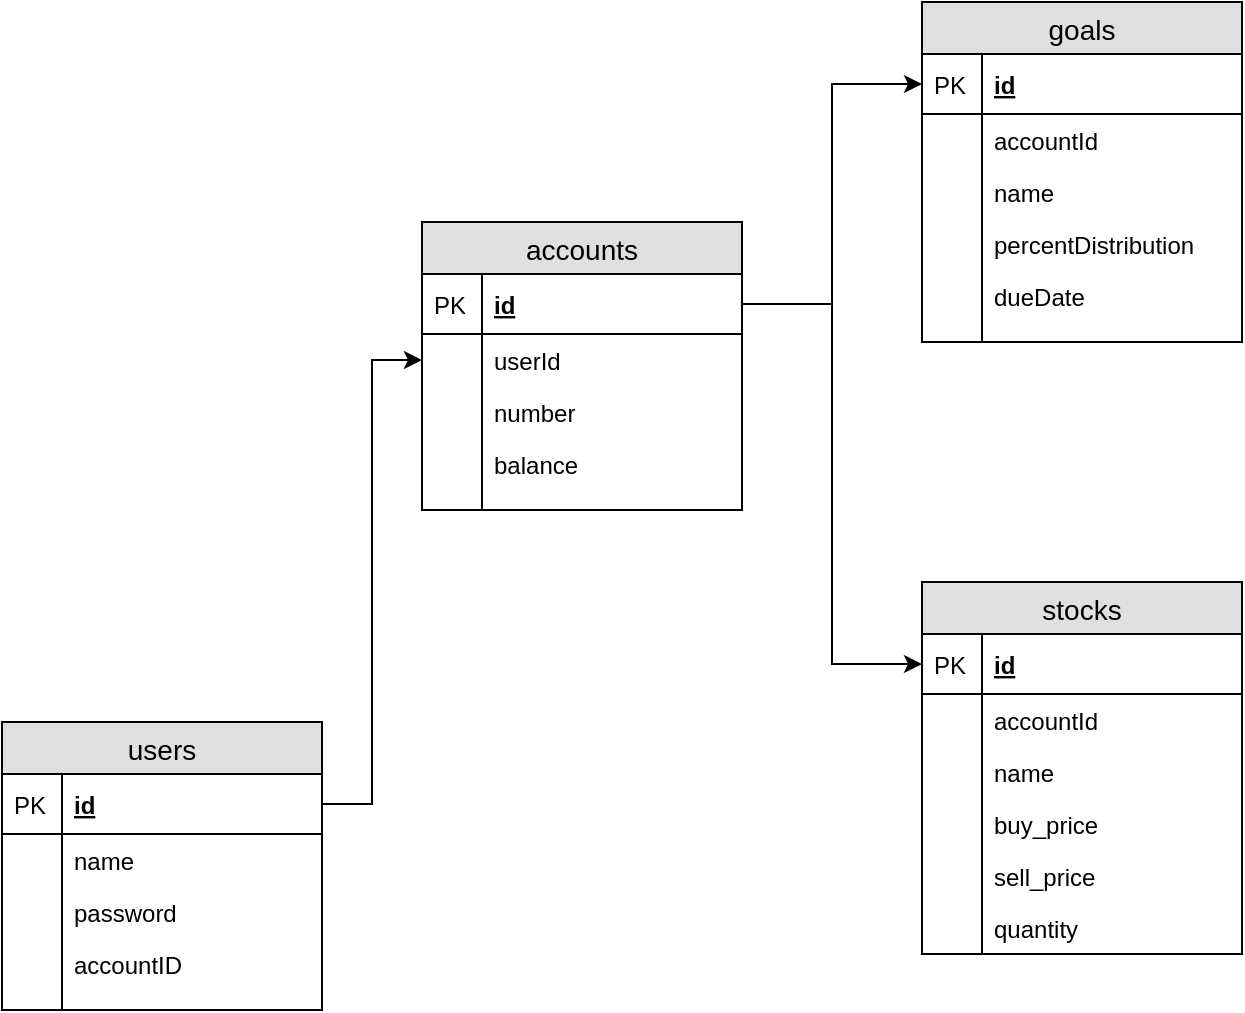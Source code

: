 <mxfile version="12.9.3" type="device"><diagram id="yF9kXyyIe5-aXtvxgHTv" name="Page-1"><mxGraphModel dx="1422" dy="769" grid="1" gridSize="10" guides="1" tooltips="1" connect="1" arrows="1" fold="1" page="1" pageScale="1" pageWidth="827" pageHeight="1169" math="0" shadow="0"><root><mxCell id="0"/><mxCell id="1" parent="0"/><mxCell id="25bgjM-dDs6NIcq7UYfF-1" value="users" style="swimlane;fontStyle=0;childLayout=stackLayout;horizontal=1;startSize=26;fillColor=#e0e0e0;horizontalStack=0;resizeParent=1;resizeParentMax=0;resizeLast=0;collapsible=1;marginBottom=0;swimlaneFillColor=#ffffff;align=center;fontSize=14;" parent="1" vertex="1"><mxGeometry x="70" y="430" width="160" height="144" as="geometry"/></mxCell><mxCell id="25bgjM-dDs6NIcq7UYfF-2" value="id" style="shape=partialRectangle;top=0;left=0;right=0;bottom=1;align=left;verticalAlign=middle;fillColor=none;spacingLeft=34;spacingRight=4;overflow=hidden;rotatable=0;points=[[0,0.5],[1,0.5]];portConstraint=eastwest;dropTarget=0;fontStyle=5;fontSize=12;" parent="25bgjM-dDs6NIcq7UYfF-1" vertex="1"><mxGeometry y="26" width="160" height="30" as="geometry"/></mxCell><mxCell id="25bgjM-dDs6NIcq7UYfF-3" value="PK" style="shape=partialRectangle;top=0;left=0;bottom=0;fillColor=none;align=left;verticalAlign=middle;spacingLeft=4;spacingRight=4;overflow=hidden;rotatable=0;points=[];portConstraint=eastwest;part=1;fontSize=12;" parent="25bgjM-dDs6NIcq7UYfF-2" vertex="1" connectable="0"><mxGeometry width="30" height="30" as="geometry"/></mxCell><mxCell id="25bgjM-dDs6NIcq7UYfF-4" value="name" style="shape=partialRectangle;top=0;left=0;right=0;bottom=0;align=left;verticalAlign=top;fillColor=none;spacingLeft=34;spacingRight=4;overflow=hidden;rotatable=0;points=[[0,0.5],[1,0.5]];portConstraint=eastwest;dropTarget=0;fontSize=12;" parent="25bgjM-dDs6NIcq7UYfF-1" vertex="1"><mxGeometry y="56" width="160" height="26" as="geometry"/></mxCell><mxCell id="25bgjM-dDs6NIcq7UYfF-5" value="" style="shape=partialRectangle;top=0;left=0;bottom=0;fillColor=none;align=left;verticalAlign=top;spacingLeft=4;spacingRight=4;overflow=hidden;rotatable=0;points=[];portConstraint=eastwest;part=1;fontSize=12;" parent="25bgjM-dDs6NIcq7UYfF-4" vertex="1" connectable="0"><mxGeometry width="30" height="26" as="geometry"/></mxCell><mxCell id="25bgjM-dDs6NIcq7UYfF-6" value="password" style="shape=partialRectangle;top=0;left=0;right=0;bottom=0;align=left;verticalAlign=top;fillColor=none;spacingLeft=34;spacingRight=4;overflow=hidden;rotatable=0;points=[[0,0.5],[1,0.5]];portConstraint=eastwest;dropTarget=0;fontSize=12;" parent="25bgjM-dDs6NIcq7UYfF-1" vertex="1"><mxGeometry y="82" width="160" height="26" as="geometry"/></mxCell><mxCell id="25bgjM-dDs6NIcq7UYfF-7" value="" style="shape=partialRectangle;top=0;left=0;bottom=0;fillColor=none;align=left;verticalAlign=top;spacingLeft=4;spacingRight=4;overflow=hidden;rotatable=0;points=[];portConstraint=eastwest;part=1;fontSize=12;" parent="25bgjM-dDs6NIcq7UYfF-6" vertex="1" connectable="0"><mxGeometry width="30" height="26" as="geometry"/></mxCell><mxCell id="25bgjM-dDs6NIcq7UYfF-8" value="accountID" style="shape=partialRectangle;top=0;left=0;right=0;bottom=0;align=left;verticalAlign=top;fillColor=none;spacingLeft=34;spacingRight=4;overflow=hidden;rotatable=0;points=[[0,0.5],[1,0.5]];portConstraint=eastwest;dropTarget=0;fontSize=12;" parent="25bgjM-dDs6NIcq7UYfF-1" vertex="1"><mxGeometry y="108" width="160" height="26" as="geometry"/></mxCell><mxCell id="25bgjM-dDs6NIcq7UYfF-9" value="" style="shape=partialRectangle;top=0;left=0;bottom=0;fillColor=none;align=left;verticalAlign=top;spacingLeft=4;spacingRight=4;overflow=hidden;rotatable=0;points=[];portConstraint=eastwest;part=1;fontSize=12;" parent="25bgjM-dDs6NIcq7UYfF-8" vertex="1" connectable="0"><mxGeometry width="30" height="26" as="geometry"/></mxCell><mxCell id="25bgjM-dDs6NIcq7UYfF-10" value="" style="shape=partialRectangle;top=0;left=0;right=0;bottom=0;align=left;verticalAlign=top;fillColor=none;spacingLeft=34;spacingRight=4;overflow=hidden;rotatable=0;points=[[0,0.5],[1,0.5]];portConstraint=eastwest;dropTarget=0;fontSize=12;" parent="25bgjM-dDs6NIcq7UYfF-1" vertex="1"><mxGeometry y="134" width="160" height="10" as="geometry"/></mxCell><mxCell id="25bgjM-dDs6NIcq7UYfF-11" value="" style="shape=partialRectangle;top=0;left=0;bottom=0;fillColor=none;align=left;verticalAlign=top;spacingLeft=4;spacingRight=4;overflow=hidden;rotatable=0;points=[];portConstraint=eastwest;part=1;fontSize=12;" parent="25bgjM-dDs6NIcq7UYfF-10" vertex="1" connectable="0"><mxGeometry width="30" height="10" as="geometry"/></mxCell><mxCell id="25bgjM-dDs6NIcq7UYfF-12" value="accounts" style="swimlane;fontStyle=0;childLayout=stackLayout;horizontal=1;startSize=26;fillColor=#e0e0e0;horizontalStack=0;resizeParent=1;resizeParentMax=0;resizeLast=0;collapsible=1;marginBottom=0;swimlaneFillColor=#ffffff;align=center;fontSize=14;" parent="1" vertex="1"><mxGeometry x="280" y="180" width="160" height="144" as="geometry"/></mxCell><mxCell id="25bgjM-dDs6NIcq7UYfF-13" value="id" style="shape=partialRectangle;top=0;left=0;right=0;bottom=1;align=left;verticalAlign=middle;fillColor=none;spacingLeft=34;spacingRight=4;overflow=hidden;rotatable=0;points=[[0,0.5],[1,0.5]];portConstraint=eastwest;dropTarget=0;fontStyle=5;fontSize=12;" parent="25bgjM-dDs6NIcq7UYfF-12" vertex="1"><mxGeometry y="26" width="160" height="30" as="geometry"/></mxCell><mxCell id="25bgjM-dDs6NIcq7UYfF-14" value="PK" style="shape=partialRectangle;top=0;left=0;bottom=0;fillColor=none;align=left;verticalAlign=middle;spacingLeft=4;spacingRight=4;overflow=hidden;rotatable=0;points=[];portConstraint=eastwest;part=1;fontSize=12;" parent="25bgjM-dDs6NIcq7UYfF-13" vertex="1" connectable="0"><mxGeometry width="30" height="30" as="geometry"/></mxCell><mxCell id="25bgjM-dDs6NIcq7UYfF-15" value="userId" style="shape=partialRectangle;top=0;left=0;right=0;bottom=0;align=left;verticalAlign=top;fillColor=none;spacingLeft=34;spacingRight=4;overflow=hidden;rotatable=0;points=[[0,0.5],[1,0.5]];portConstraint=eastwest;dropTarget=0;fontSize=12;" parent="25bgjM-dDs6NIcq7UYfF-12" vertex="1"><mxGeometry y="56" width="160" height="26" as="geometry"/></mxCell><mxCell id="25bgjM-dDs6NIcq7UYfF-16" value="" style="shape=partialRectangle;top=0;left=0;bottom=0;fillColor=none;align=left;verticalAlign=top;spacingLeft=4;spacingRight=4;overflow=hidden;rotatable=0;points=[];portConstraint=eastwest;part=1;fontSize=12;" parent="25bgjM-dDs6NIcq7UYfF-15" vertex="1" connectable="0"><mxGeometry width="30" height="26" as="geometry"/></mxCell><mxCell id="25bgjM-dDs6NIcq7UYfF-17" value="number" style="shape=partialRectangle;top=0;left=0;right=0;bottom=0;align=left;verticalAlign=top;fillColor=none;spacingLeft=34;spacingRight=4;overflow=hidden;rotatable=0;points=[[0,0.5],[1,0.5]];portConstraint=eastwest;dropTarget=0;fontSize=12;" parent="25bgjM-dDs6NIcq7UYfF-12" vertex="1"><mxGeometry y="82" width="160" height="26" as="geometry"/></mxCell><mxCell id="25bgjM-dDs6NIcq7UYfF-18" value="" style="shape=partialRectangle;top=0;left=0;bottom=0;fillColor=none;align=left;verticalAlign=top;spacingLeft=4;spacingRight=4;overflow=hidden;rotatable=0;points=[];portConstraint=eastwest;part=1;fontSize=12;" parent="25bgjM-dDs6NIcq7UYfF-17" vertex="1" connectable="0"><mxGeometry width="30" height="26" as="geometry"/></mxCell><mxCell id="25bgjM-dDs6NIcq7UYfF-19" value="balance" style="shape=partialRectangle;top=0;left=0;right=0;bottom=0;align=left;verticalAlign=top;fillColor=none;spacingLeft=34;spacingRight=4;overflow=hidden;rotatable=0;points=[[0,0.5],[1,0.5]];portConstraint=eastwest;dropTarget=0;fontSize=12;" parent="25bgjM-dDs6NIcq7UYfF-12" vertex="1"><mxGeometry y="108" width="160" height="26" as="geometry"/></mxCell><mxCell id="25bgjM-dDs6NIcq7UYfF-20" value="" style="shape=partialRectangle;top=0;left=0;bottom=0;fillColor=none;align=left;verticalAlign=top;spacingLeft=4;spacingRight=4;overflow=hidden;rotatable=0;points=[];portConstraint=eastwest;part=1;fontSize=12;" parent="25bgjM-dDs6NIcq7UYfF-19" vertex="1" connectable="0"><mxGeometry width="30" height="26" as="geometry"/></mxCell><mxCell id="25bgjM-dDs6NIcq7UYfF-21" value="" style="shape=partialRectangle;top=0;left=0;right=0;bottom=0;align=left;verticalAlign=top;fillColor=none;spacingLeft=34;spacingRight=4;overflow=hidden;rotatable=0;points=[[0,0.5],[1,0.5]];portConstraint=eastwest;dropTarget=0;fontSize=12;" parent="25bgjM-dDs6NIcq7UYfF-12" vertex="1"><mxGeometry y="134" width="160" height="10" as="geometry"/></mxCell><mxCell id="25bgjM-dDs6NIcq7UYfF-22" value="" style="shape=partialRectangle;top=0;left=0;bottom=0;fillColor=none;align=left;verticalAlign=top;spacingLeft=4;spacingRight=4;overflow=hidden;rotatable=0;points=[];portConstraint=eastwest;part=1;fontSize=12;" parent="25bgjM-dDs6NIcq7UYfF-21" vertex="1" connectable="0"><mxGeometry width="30" height="10" as="geometry"/></mxCell><mxCell id="cTSCRuwH0-orrVOprnmA-5" style="edgeStyle=orthogonalEdgeStyle;rounded=0;orthogonalLoop=1;jettySize=auto;html=1;exitX=1;exitY=0.5;exitDx=0;exitDy=0;entryX=0;entryY=0.5;entryDx=0;entryDy=0;" edge="1" parent="1" source="25bgjM-dDs6NIcq7UYfF-2" target="25bgjM-dDs6NIcq7UYfF-15"><mxGeometry relative="1" as="geometry"/></mxCell><mxCell id="25bgjM-dDs6NIcq7UYfF-23" value="stocks" style="swimlane;fontStyle=0;childLayout=stackLayout;horizontal=1;startSize=26;fillColor=#e0e0e0;horizontalStack=0;resizeParent=1;resizeParentMax=0;resizeLast=0;collapsible=1;marginBottom=0;swimlaneFillColor=#ffffff;align=center;fontSize=14;" parent="1" vertex="1"><mxGeometry x="530" y="360" width="160" height="186" as="geometry"/></mxCell><mxCell id="25bgjM-dDs6NIcq7UYfF-24" value="id" style="shape=partialRectangle;top=0;left=0;right=0;bottom=1;align=left;verticalAlign=middle;fillColor=none;spacingLeft=34;spacingRight=4;overflow=hidden;rotatable=0;points=[[0,0.5],[1,0.5]];portConstraint=eastwest;dropTarget=0;fontStyle=5;fontSize=12;" parent="25bgjM-dDs6NIcq7UYfF-23" vertex="1"><mxGeometry y="26" width="160" height="30" as="geometry"/></mxCell><mxCell id="25bgjM-dDs6NIcq7UYfF-25" value="PK" style="shape=partialRectangle;top=0;left=0;bottom=0;fillColor=none;align=left;verticalAlign=middle;spacingLeft=4;spacingRight=4;overflow=hidden;rotatable=0;points=[];portConstraint=eastwest;part=1;fontSize=12;" parent="25bgjM-dDs6NIcq7UYfF-24" vertex="1" connectable="0"><mxGeometry width="30" height="30" as="geometry"/></mxCell><mxCell id="25bgjM-dDs6NIcq7UYfF-32" value="accountId" style="shape=partialRectangle;top=0;left=0;right=0;bottom=0;align=left;verticalAlign=top;fillColor=none;spacingLeft=34;spacingRight=4;overflow=hidden;rotatable=0;points=[[0,0.5],[1,0.5]];portConstraint=eastwest;dropTarget=0;fontSize=12;" parent="25bgjM-dDs6NIcq7UYfF-23" vertex="1"><mxGeometry y="56" width="160" height="26" as="geometry"/></mxCell><mxCell id="25bgjM-dDs6NIcq7UYfF-33" value="" style="shape=partialRectangle;top=0;left=0;bottom=0;fillColor=none;align=left;verticalAlign=top;spacingLeft=4;spacingRight=4;overflow=hidden;rotatable=0;points=[];portConstraint=eastwest;part=1;fontSize=12;" parent="25bgjM-dDs6NIcq7UYfF-32" vertex="1" connectable="0"><mxGeometry width="30" height="26" as="geometry"/></mxCell><mxCell id="25bgjM-dDs6NIcq7UYfF-26" value="name" style="shape=partialRectangle;top=0;left=0;right=0;bottom=0;align=left;verticalAlign=top;fillColor=none;spacingLeft=34;spacingRight=4;overflow=hidden;rotatable=0;points=[[0,0.5],[1,0.5]];portConstraint=eastwest;dropTarget=0;fontSize=12;" parent="25bgjM-dDs6NIcq7UYfF-23" vertex="1"><mxGeometry y="82" width="160" height="26" as="geometry"/></mxCell><mxCell id="25bgjM-dDs6NIcq7UYfF-27" value="" style="shape=partialRectangle;top=0;left=0;bottom=0;fillColor=none;align=left;verticalAlign=top;spacingLeft=4;spacingRight=4;overflow=hidden;rotatable=0;points=[];portConstraint=eastwest;part=1;fontSize=12;" parent="25bgjM-dDs6NIcq7UYfF-26" vertex="1" connectable="0"><mxGeometry width="30" height="26" as="geometry"/></mxCell><mxCell id="25bgjM-dDs6NIcq7UYfF-28" value="buy_price" style="shape=partialRectangle;top=0;left=0;right=0;bottom=0;align=left;verticalAlign=top;fillColor=none;spacingLeft=34;spacingRight=4;overflow=hidden;rotatable=0;points=[[0,0.5],[1,0.5]];portConstraint=eastwest;dropTarget=0;fontSize=12;" parent="25bgjM-dDs6NIcq7UYfF-23" vertex="1"><mxGeometry y="108" width="160" height="26" as="geometry"/></mxCell><mxCell id="25bgjM-dDs6NIcq7UYfF-29" value="" style="shape=partialRectangle;top=0;left=0;bottom=0;fillColor=none;align=left;verticalAlign=top;spacingLeft=4;spacingRight=4;overflow=hidden;rotatable=0;points=[];portConstraint=eastwest;part=1;fontSize=12;" parent="25bgjM-dDs6NIcq7UYfF-28" vertex="1" connectable="0"><mxGeometry width="30" height="26" as="geometry"/></mxCell><mxCell id="25bgjM-dDs6NIcq7UYfF-30" value="sell_price" style="shape=partialRectangle;top=0;left=0;right=0;bottom=0;align=left;verticalAlign=top;fillColor=none;spacingLeft=34;spacingRight=4;overflow=hidden;rotatable=0;points=[[0,0.5],[1,0.5]];portConstraint=eastwest;dropTarget=0;fontSize=12;" parent="25bgjM-dDs6NIcq7UYfF-23" vertex="1"><mxGeometry y="134" width="160" height="26" as="geometry"/></mxCell><mxCell id="25bgjM-dDs6NIcq7UYfF-31" value="" style="shape=partialRectangle;top=0;left=0;bottom=0;fillColor=none;align=left;verticalAlign=top;spacingLeft=4;spacingRight=4;overflow=hidden;rotatable=0;points=[];portConstraint=eastwest;part=1;fontSize=12;" parent="25bgjM-dDs6NIcq7UYfF-30" vertex="1" connectable="0"><mxGeometry width="30" height="26" as="geometry"/></mxCell><mxCell id="cTSCRuwH0-orrVOprnmA-8" value="quantity" style="shape=partialRectangle;top=0;left=0;right=0;bottom=0;align=left;verticalAlign=top;fillColor=none;spacingLeft=34;spacingRight=4;overflow=hidden;rotatable=0;points=[[0,0.5],[1,0.5]];portConstraint=eastwest;dropTarget=0;fontSize=12;" vertex="1" parent="25bgjM-dDs6NIcq7UYfF-23"><mxGeometry y="160" width="160" height="26" as="geometry"/></mxCell><mxCell id="cTSCRuwH0-orrVOprnmA-9" value="" style="shape=partialRectangle;top=0;left=0;bottom=0;fillColor=none;align=left;verticalAlign=top;spacingLeft=4;spacingRight=4;overflow=hidden;rotatable=0;points=[];portConstraint=eastwest;part=1;fontSize=12;" vertex="1" connectable="0" parent="cTSCRuwH0-orrVOprnmA-8"><mxGeometry width="30" height="26" as="geometry"/></mxCell><mxCell id="cTSCRuwH0-orrVOprnmA-10" style="edgeStyle=orthogonalEdgeStyle;rounded=0;orthogonalLoop=1;jettySize=auto;html=1;exitX=1;exitY=0.5;exitDx=0;exitDy=0;entryX=0;entryY=0.5;entryDx=0;entryDy=0;" edge="1" parent="1" source="25bgjM-dDs6NIcq7UYfF-13" target="25bgjM-dDs6NIcq7UYfF-24"><mxGeometry relative="1" as="geometry"/></mxCell><mxCell id="cTSCRuwH0-orrVOprnmA-11" value="goals" style="swimlane;fontStyle=0;childLayout=stackLayout;horizontal=1;startSize=26;fillColor=#e0e0e0;horizontalStack=0;resizeParent=1;resizeParentMax=0;resizeLast=0;collapsible=1;marginBottom=0;swimlaneFillColor=#ffffff;align=center;fontSize=14;" vertex="1" parent="1"><mxGeometry x="530" y="70" width="160" height="170" as="geometry"/></mxCell><mxCell id="cTSCRuwH0-orrVOprnmA-12" value="id" style="shape=partialRectangle;top=0;left=0;right=0;bottom=1;align=left;verticalAlign=middle;fillColor=none;spacingLeft=34;spacingRight=4;overflow=hidden;rotatable=0;points=[[0,0.5],[1,0.5]];portConstraint=eastwest;dropTarget=0;fontStyle=5;fontSize=12;" vertex="1" parent="cTSCRuwH0-orrVOprnmA-11"><mxGeometry y="26" width="160" height="30" as="geometry"/></mxCell><mxCell id="cTSCRuwH0-orrVOprnmA-13" value="PK" style="shape=partialRectangle;top=0;left=0;bottom=0;fillColor=none;align=left;verticalAlign=middle;spacingLeft=4;spacingRight=4;overflow=hidden;rotatable=0;points=[];portConstraint=eastwest;part=1;fontSize=12;" vertex="1" connectable="0" parent="cTSCRuwH0-orrVOprnmA-12"><mxGeometry width="30" height="30" as="geometry"/></mxCell><mxCell id="cTSCRuwH0-orrVOprnmA-20" value="accountId" style="shape=partialRectangle;top=0;left=0;right=0;bottom=0;align=left;verticalAlign=top;fillColor=none;spacingLeft=34;spacingRight=4;overflow=hidden;rotatable=0;points=[[0,0.5],[1,0.5]];portConstraint=eastwest;dropTarget=0;fontSize=12;" vertex="1" parent="cTSCRuwH0-orrVOprnmA-11"><mxGeometry y="56" width="160" height="26" as="geometry"/></mxCell><mxCell id="cTSCRuwH0-orrVOprnmA-21" value="" style="shape=partialRectangle;top=0;left=0;bottom=0;fillColor=none;align=left;verticalAlign=top;spacingLeft=4;spacingRight=4;overflow=hidden;rotatable=0;points=[];portConstraint=eastwest;part=1;fontSize=12;" vertex="1" connectable="0" parent="cTSCRuwH0-orrVOprnmA-20"><mxGeometry width="30" height="26" as="geometry"/></mxCell><mxCell id="cTSCRuwH0-orrVOprnmA-16" value="name" style="shape=partialRectangle;top=0;left=0;right=0;bottom=0;align=left;verticalAlign=top;fillColor=none;spacingLeft=34;spacingRight=4;overflow=hidden;rotatable=0;points=[[0,0.5],[1,0.5]];portConstraint=eastwest;dropTarget=0;fontSize=12;" vertex="1" parent="cTSCRuwH0-orrVOprnmA-11"><mxGeometry y="82" width="160" height="26" as="geometry"/></mxCell><mxCell id="cTSCRuwH0-orrVOprnmA-17" value="" style="shape=partialRectangle;top=0;left=0;bottom=0;fillColor=none;align=left;verticalAlign=top;spacingLeft=4;spacingRight=4;overflow=hidden;rotatable=0;points=[];portConstraint=eastwest;part=1;fontSize=12;" vertex="1" connectable="0" parent="cTSCRuwH0-orrVOprnmA-16"><mxGeometry width="30" height="26" as="geometry"/></mxCell><mxCell id="cTSCRuwH0-orrVOprnmA-14" value="percentDistribution" style="shape=partialRectangle;top=0;left=0;right=0;bottom=0;align=left;verticalAlign=top;fillColor=none;spacingLeft=34;spacingRight=4;overflow=hidden;rotatable=0;points=[[0,0.5],[1,0.5]];portConstraint=eastwest;dropTarget=0;fontSize=12;" vertex="1" parent="cTSCRuwH0-orrVOprnmA-11"><mxGeometry y="108" width="160" height="26" as="geometry"/></mxCell><mxCell id="cTSCRuwH0-orrVOprnmA-15" value="" style="shape=partialRectangle;top=0;left=0;bottom=0;fillColor=none;align=left;verticalAlign=top;spacingLeft=4;spacingRight=4;overflow=hidden;rotatable=0;points=[];portConstraint=eastwest;part=1;fontSize=12;" vertex="1" connectable="0" parent="cTSCRuwH0-orrVOprnmA-14"><mxGeometry width="30" height="26" as="geometry"/></mxCell><mxCell id="cTSCRuwH0-orrVOprnmA-18" value="dueDate" style="shape=partialRectangle;top=0;left=0;right=0;bottom=0;align=left;verticalAlign=top;fillColor=none;spacingLeft=34;spacingRight=4;overflow=hidden;rotatable=0;points=[[0,0.5],[1,0.5]];portConstraint=eastwest;dropTarget=0;fontSize=12;" vertex="1" parent="cTSCRuwH0-orrVOprnmA-11"><mxGeometry y="134" width="160" height="26" as="geometry"/></mxCell><mxCell id="cTSCRuwH0-orrVOprnmA-19" value="" style="shape=partialRectangle;top=0;left=0;bottom=0;fillColor=none;align=left;verticalAlign=top;spacingLeft=4;spacingRight=4;overflow=hidden;rotatable=0;points=[];portConstraint=eastwest;part=1;fontSize=12;" vertex="1" connectable="0" parent="cTSCRuwH0-orrVOprnmA-18"><mxGeometry width="30" height="26" as="geometry"/></mxCell><mxCell id="cTSCRuwH0-orrVOprnmA-22" value="" style="shape=partialRectangle;top=0;left=0;right=0;bottom=0;align=left;verticalAlign=top;fillColor=none;spacingLeft=34;spacingRight=4;overflow=hidden;rotatable=0;points=[[0,0.5],[1,0.5]];portConstraint=eastwest;dropTarget=0;fontSize=12;" vertex="1" parent="cTSCRuwH0-orrVOprnmA-11"><mxGeometry y="160" width="160" height="10" as="geometry"/></mxCell><mxCell id="cTSCRuwH0-orrVOprnmA-23" value="" style="shape=partialRectangle;top=0;left=0;bottom=0;fillColor=none;align=left;verticalAlign=top;spacingLeft=4;spacingRight=4;overflow=hidden;rotatable=0;points=[];portConstraint=eastwest;part=1;fontSize=12;" vertex="1" connectable="0" parent="cTSCRuwH0-orrVOprnmA-22"><mxGeometry width="30" height="10" as="geometry"/></mxCell><mxCell id="cTSCRuwH0-orrVOprnmA-24" style="edgeStyle=orthogonalEdgeStyle;rounded=0;orthogonalLoop=1;jettySize=auto;html=1;exitX=1;exitY=0.5;exitDx=0;exitDy=0;entryX=0;entryY=0.5;entryDx=0;entryDy=0;" edge="1" parent="1" source="25bgjM-dDs6NIcq7UYfF-13" target="cTSCRuwH0-orrVOprnmA-12"><mxGeometry relative="1" as="geometry"/></mxCell></root></mxGraphModel></diagram></mxfile>